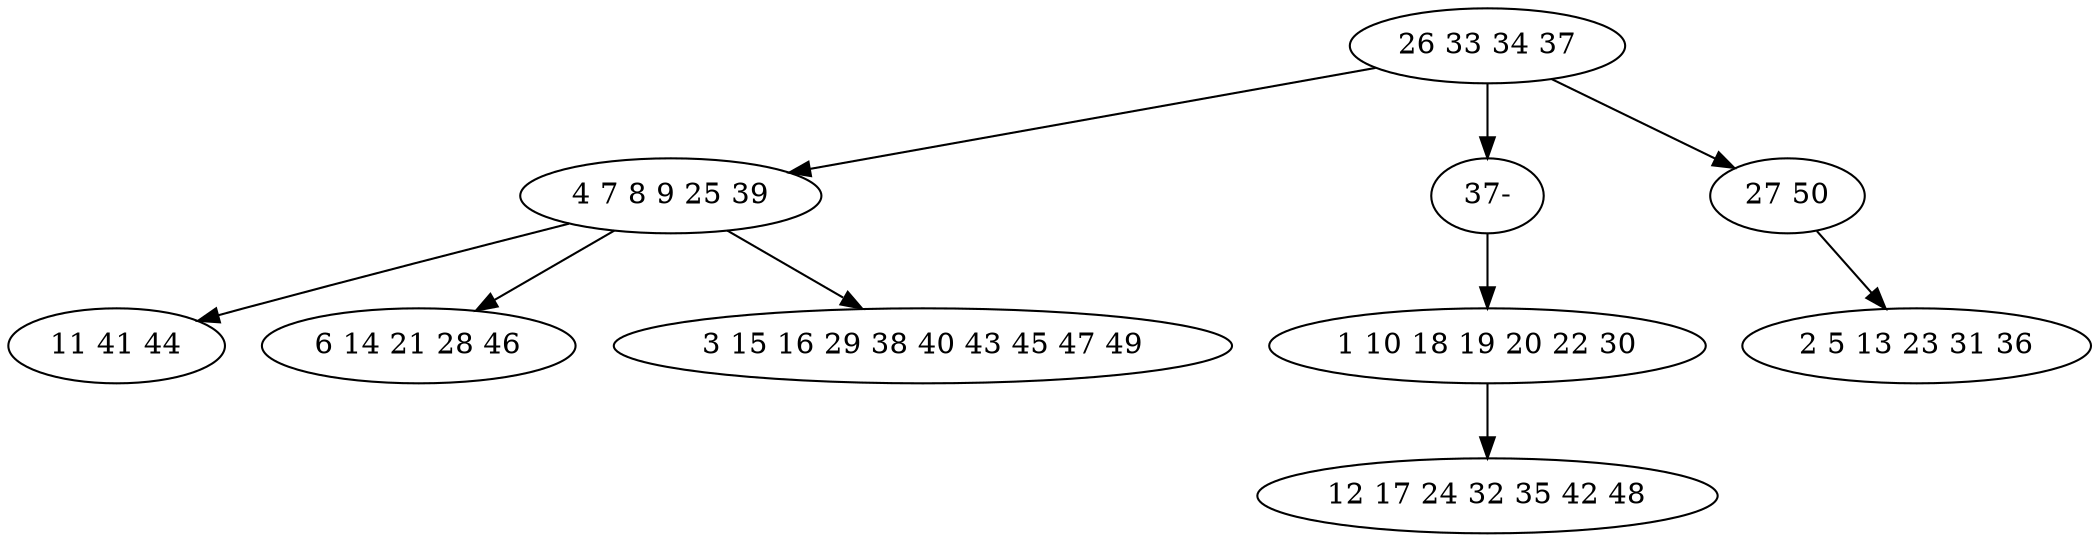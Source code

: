 digraph true_tree {
	"0" -> "1"
	"1" -> "2"
	"0" -> "9"
	"1" -> "4"
	"0" -> "5"
	"5" -> "6"
	"1" -> "7"
	"3" -> "8"
	"9" -> "3"
	"0" [label="26 33 34 37"];
	"1" [label="4 7 8 9 25 39"];
	"2" [label="11 41 44"];
	"3" [label="1 10 18 19 20 22 30"];
	"4" [label="6 14 21 28 46"];
	"5" [label="27 50"];
	"6" [label="2 5 13 23 31 36"];
	"7" [label="3 15 16 29 38 40 43 45 47 49"];
	"8" [label="12 17 24 32 35 42 48"];
	"9" [label="37-"];
}
